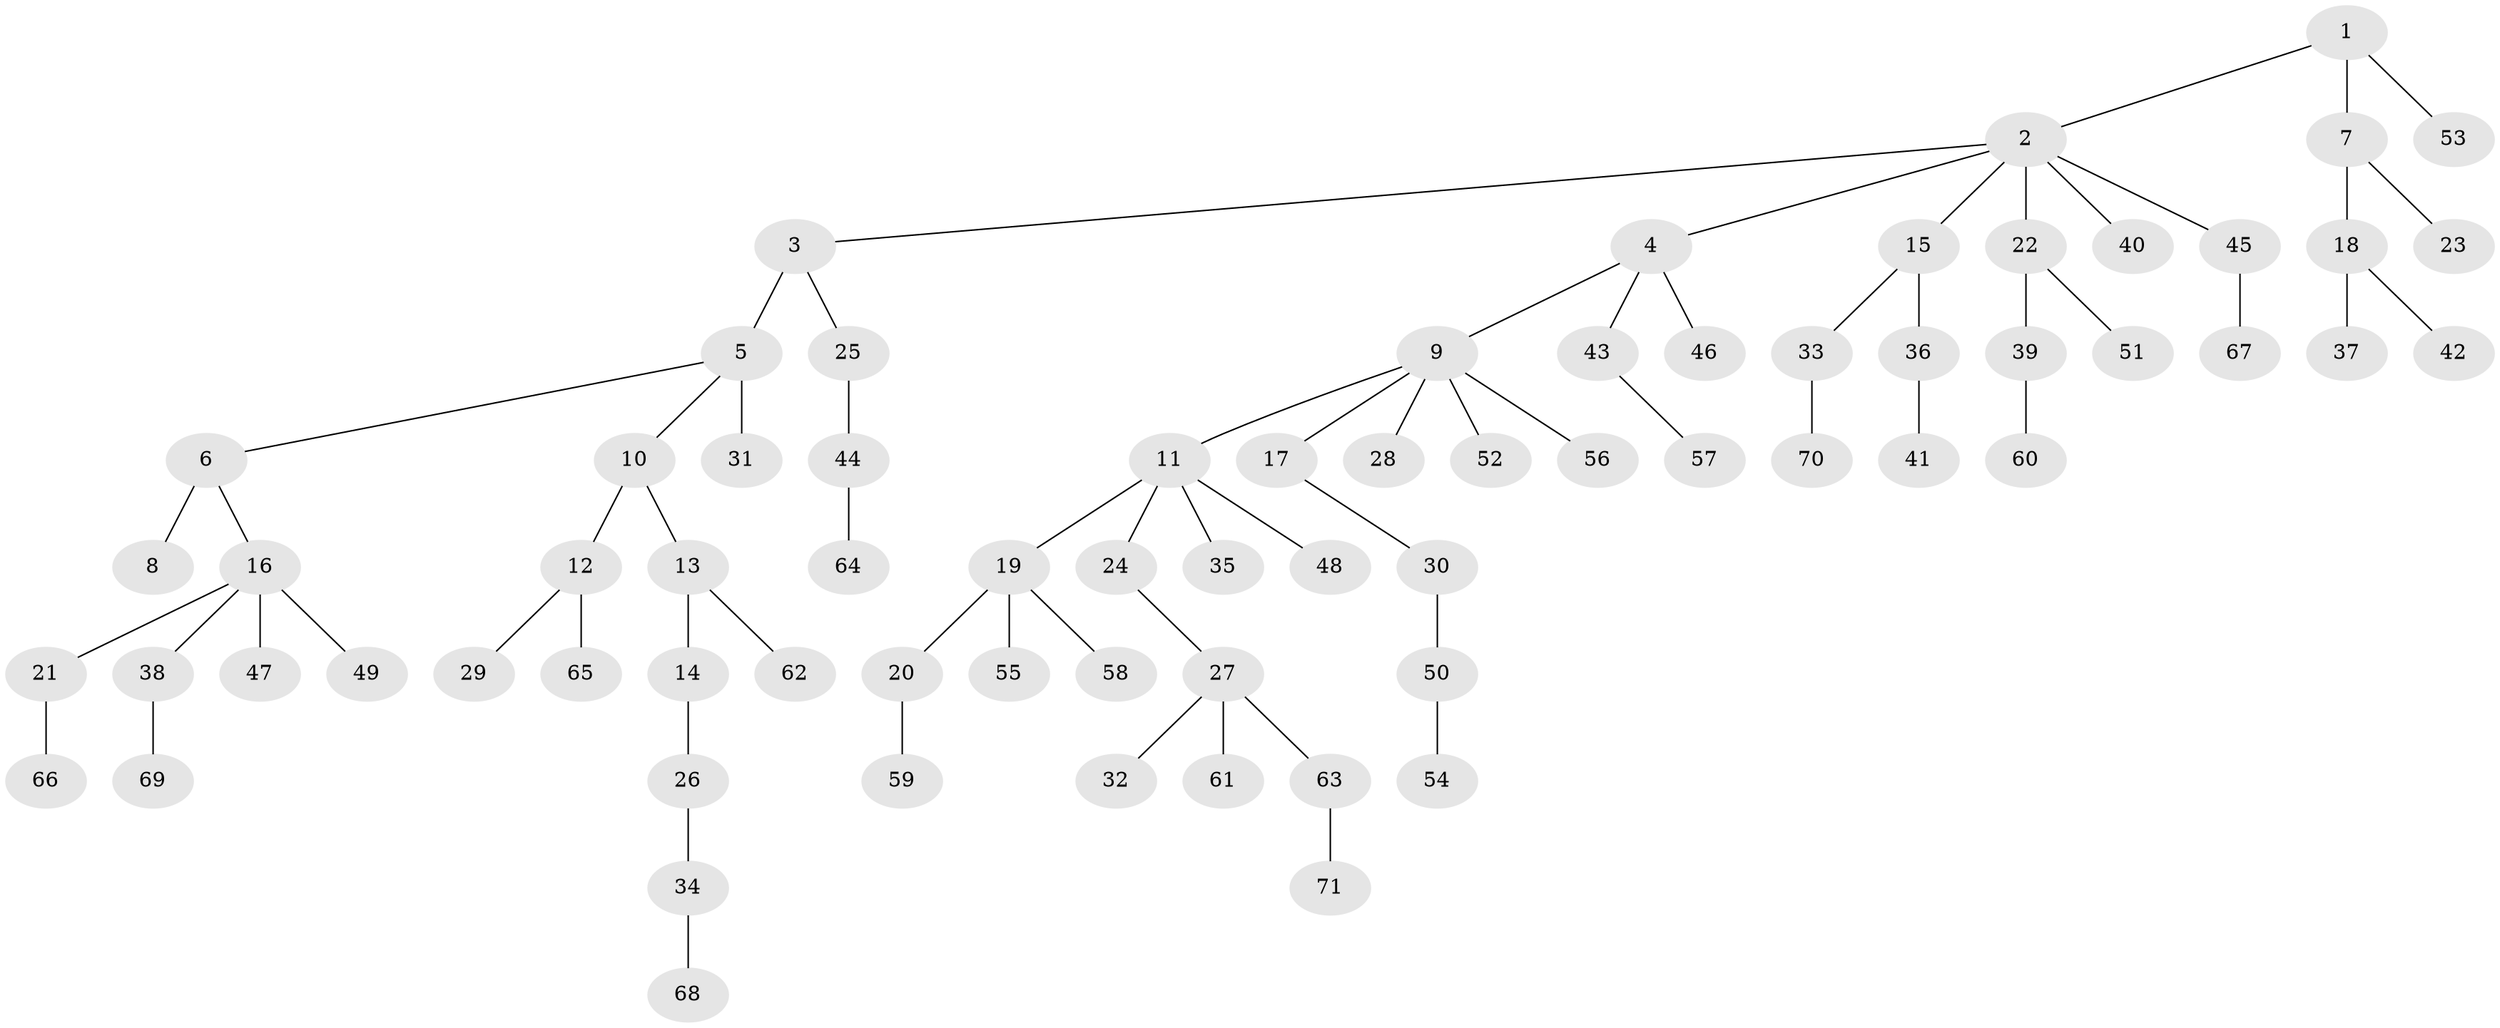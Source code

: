 // original degree distribution, {4: 0.056338028169014086, 8: 0.007042253521126761, 3: 0.09859154929577464, 6: 0.04225352112676056, 7: 0.007042253521126761, 1: 0.5352112676056338, 2: 0.2323943661971831, 5: 0.02112676056338028}
// Generated by graph-tools (version 1.1) at 2025/36/03/09/25 02:36:42]
// undirected, 71 vertices, 70 edges
graph export_dot {
graph [start="1"]
  node [color=gray90,style=filled];
  1;
  2;
  3;
  4;
  5;
  6;
  7;
  8;
  9;
  10;
  11;
  12;
  13;
  14;
  15;
  16;
  17;
  18;
  19;
  20;
  21;
  22;
  23;
  24;
  25;
  26;
  27;
  28;
  29;
  30;
  31;
  32;
  33;
  34;
  35;
  36;
  37;
  38;
  39;
  40;
  41;
  42;
  43;
  44;
  45;
  46;
  47;
  48;
  49;
  50;
  51;
  52;
  53;
  54;
  55;
  56;
  57;
  58;
  59;
  60;
  61;
  62;
  63;
  64;
  65;
  66;
  67;
  68;
  69;
  70;
  71;
  1 -- 2 [weight=1.0];
  1 -- 7 [weight=1.0];
  1 -- 53 [weight=1.0];
  2 -- 3 [weight=1.0];
  2 -- 4 [weight=1.0];
  2 -- 15 [weight=1.0];
  2 -- 22 [weight=1.0];
  2 -- 40 [weight=1.0];
  2 -- 45 [weight=1.0];
  3 -- 5 [weight=2.0];
  3 -- 25 [weight=1.0];
  4 -- 9 [weight=1.0];
  4 -- 43 [weight=1.0];
  4 -- 46 [weight=1.0];
  5 -- 6 [weight=1.0];
  5 -- 10 [weight=1.0];
  5 -- 31 [weight=1.0];
  6 -- 8 [weight=2.0];
  6 -- 16 [weight=1.0];
  7 -- 18 [weight=1.0];
  7 -- 23 [weight=1.0];
  9 -- 11 [weight=1.0];
  9 -- 17 [weight=1.0];
  9 -- 28 [weight=1.0];
  9 -- 52 [weight=1.0];
  9 -- 56 [weight=1.0];
  10 -- 12 [weight=1.0];
  10 -- 13 [weight=1.0];
  11 -- 19 [weight=1.0];
  11 -- 24 [weight=1.0];
  11 -- 35 [weight=1.0];
  11 -- 48 [weight=1.0];
  12 -- 29 [weight=1.0];
  12 -- 65 [weight=1.0];
  13 -- 14 [weight=3.0];
  13 -- 62 [weight=1.0];
  14 -- 26 [weight=1.0];
  15 -- 33 [weight=1.0];
  15 -- 36 [weight=1.0];
  16 -- 21 [weight=1.0];
  16 -- 38 [weight=1.0];
  16 -- 47 [weight=1.0];
  16 -- 49 [weight=1.0];
  17 -- 30 [weight=1.0];
  18 -- 37 [weight=1.0];
  18 -- 42 [weight=1.0];
  19 -- 20 [weight=1.0];
  19 -- 55 [weight=1.0];
  19 -- 58 [weight=1.0];
  20 -- 59 [weight=1.0];
  21 -- 66 [weight=1.0];
  22 -- 39 [weight=1.0];
  22 -- 51 [weight=1.0];
  24 -- 27 [weight=1.0];
  25 -- 44 [weight=1.0];
  26 -- 34 [weight=1.0];
  27 -- 32 [weight=1.0];
  27 -- 61 [weight=1.0];
  27 -- 63 [weight=1.0];
  30 -- 50 [weight=1.0];
  33 -- 70 [weight=1.0];
  34 -- 68 [weight=1.0];
  36 -- 41 [weight=1.0];
  38 -- 69 [weight=1.0];
  39 -- 60 [weight=1.0];
  43 -- 57 [weight=1.0];
  44 -- 64 [weight=1.0];
  45 -- 67 [weight=1.0];
  50 -- 54 [weight=1.0];
  63 -- 71 [weight=1.0];
}
